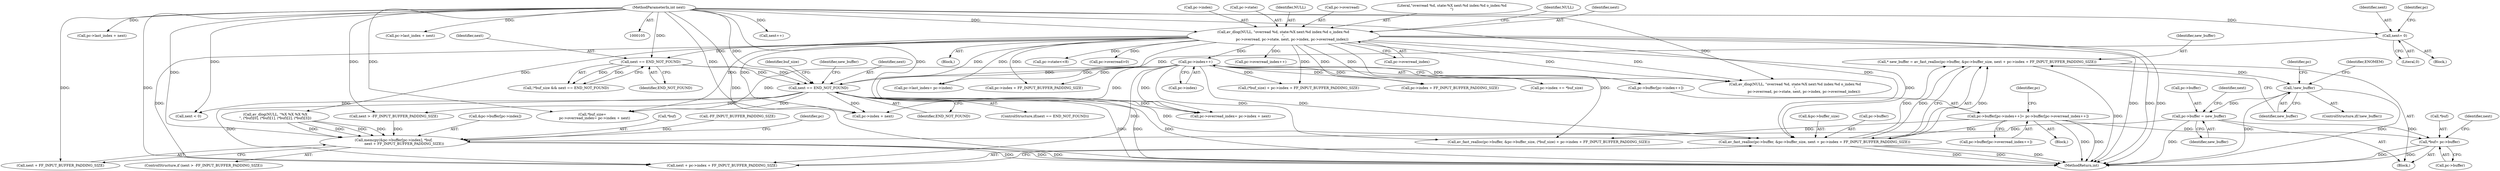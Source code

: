 digraph "0_FFmpeg_f31011e9abfb2ae75bb32bc44e2c34194c8dc40a@pointer" {
"1000273" [label="(Call,* new_buffer = av_fast_realloc(pc->buffer, &pc->buffer_size, next + pc->index + FF_INPUT_BUFFER_PADDING_SIZE))"];
"1000275" [label="(Call,av_fast_realloc(pc->buffer, &pc->buffer_size, next + pc->index + FF_INPUT_BUFFER_PADDING_SIZE))"];
"1000162" [label="(Call,pc->buffer[pc->index++]= pc->buffer[pc->overread_index++])"];
"1000107" [label="(MethodParameterIn,int next)"];
"1000199" [label="(Call,next == END_NOT_FOUND)"];
"1000116" [label="(Call,av_dlog(NULL, \"overread %d, state:%X next:%d index:%d o_index:%d\n\",\n                pc->overread, pc->state, next, pc->index, pc->overread_index))"];
"1000184" [label="(Call,next == END_NOT_FOUND)"];
"1000188" [label="(Call,next= 0)"];
"1000167" [label="(Call,pc->index++)"];
"1000291" [label="(Call,!new_buffer)"];
"1000296" [label="(Call,pc->buffer = new_buffer)"];
"1000306" [label="(Call,memcpy(&pc->buffer[pc->index], *buf,\n                   next + FF_INPUT_BUFFER_PADDING_SIZE))"];
"1000325" [label="(Call,*buf= pc->buffer)"];
"1000285" [label="(Call,pc->index + FF_INPUT_BUFFER_PADDING_SIZE)"];
"1000292" [label="(Identifier,new_buffer)"];
"1000279" [label="(Call,&pc->buffer_size)"];
"1000325" [label="(Call,*buf= pc->buffer)"];
"1000188" [label="(Call,next= 0)"];
"1000385" [label="(Call,av_dlog(NULL, \"overread %d, state:%X next:%d index:%d o_index:%d\n\",\n                pc->overread, pc->state, next, pc->index, pc->overread_index))"];
"1000198" [label="(ControlStructure,if(next == END_NOT_FOUND))"];
"1000126" [label="(Call,pc->index)"];
"1000175" [label="(Call,pc->overread_index++)"];
"1000307" [label="(Call,&pc->buffer[pc->index])"];
"1000326" [label="(Call,*buf)"];
"1000315" [label="(Call,*buf)"];
"1000258" [label="(Call,pc->overread_index= pc->index + next)"];
"1000122" [label="(Call,pc->state)"];
"1000246" [label="(Call,pc->index += *buf_size)"];
"1000191" [label="(Call,pc->last_index= pc->index)"];
"1000257" [label="(Identifier,buf_size)"];
"1000273" [label="(Call,* new_buffer = av_fast_realloc(pc->buffer, &pc->buffer_size, next + pc->index + FF_INPUT_BUFFER_PADDING_SIZE))"];
"1000335" [label="(Call,next++)"];
"1000422" [label="(MethodReturn,int)"];
"1000186" [label="(Identifier,END_NOT_FOUND)"];
"1000297" [label="(Call,pc->buffer)"];
"1000291" [label="(Call,!new_buffer)"];
"1000167" [label="(Call,pc->index++)"];
"1000371" [label="(Call,pc->last_index + next)"];
"1000332" [label="(Call,next < 0)"];
"1000180" [label="(Call,!*buf_size && next == END_NOT_FOUND)"];
"1000206" [label="(Call,av_fast_realloc(pc->buffer, &pc->buffer_size, (*buf_size) + pc->index + FF_INPUT_BUFFER_PADDING_SIZE))"];
"1000205" [label="(Identifier,new_buffer)"];
"1000303" [label="(Identifier,next)"];
"1000117" [label="(Identifier,NULL)"];
"1000295" [label="(Identifier,ENOMEM)"];
"1000171" [label="(Call,pc->buffer[pc->overread_index++])"];
"1000301" [label="(ControlStructure,if (next > -FF_INPUT_BUFFER_PADDING_SIZE))"];
"1000189" [label="(Identifier,next)"];
"1000184" [label="(Call,next == END_NOT_FOUND)"];
"1000161" [label="(Block,)"];
"1000190" [label="(Literal,0)"];
"1000119" [label="(Call,pc->overread)"];
"1000271" [label="(Block,)"];
"1000118" [label="(Literal,\"overread %d, state:%X next:%d index:%d o_index:%d\n\")"];
"1000290" [label="(ControlStructure,if(!new_buffer))"];
"1000214" [label="(Call,(*buf_size) + pc->index + FF_INPUT_BUFFER_PADDING_SIZE)"];
"1000298" [label="(Identifier,pc)"];
"1000200" [label="(Identifier,next)"];
"1000129" [label="(Call,pc->overread_index)"];
"1000217" [label="(Call,pc->index + FF_INPUT_BUFFER_PADDING_SIZE)"];
"1000133" [label="(Identifier,NULL)"];
"1000300" [label="(Identifier,new_buffer)"];
"1000107" [label="(MethodParameterIn,int next)"];
"1000159" [label="(Identifier,pc)"];
"1000125" [label="(Identifier,next)"];
"1000162" [label="(Call,pc->buffer[pc->index++]= pc->buffer[pc->overread_index++])"];
"1000187" [label="(Block,)"];
"1000255" [label="(Call,*buf_size=\n    pc->overread_index= pc->index + next)"];
"1000168" [label="(Call,pc->index)"];
"1000304" [label="(Call,-FF_INPUT_BUFFER_PADDING_SIZE)"];
"1000163" [label="(Call,pc->buffer[pc->index++])"];
"1000322" [label="(Identifier,pc)"];
"1000275" [label="(Call,av_fast_realloc(pc->buffer, &pc->buffer_size, next + pc->index + FF_INPUT_BUFFER_PADDING_SIZE))"];
"1000116" [label="(Call,av_dlog(NULL, \"overread %d, state:%X next:%d index:%d o_index:%d\n\",\n                pc->overread, pc->state, next, pc->index, pc->overread_index))"];
"1000201" [label="(Identifier,END_NOT_FOUND)"];
"1000115" [label="(Block,)"];
"1000283" [label="(Call,next + pc->index + FF_INPUT_BUFFER_PADDING_SIZE)"];
"1000306" [label="(Call,memcpy(&pc->buffer[pc->index], *buf,\n                   next + FF_INPUT_BUFFER_PADDING_SIZE))"];
"1000274" [label="(Identifier,new_buffer)"];
"1000343" [label="(Call,pc->state<<8)"];
"1000132" [label="(Call,av_dlog(NULL, \"%X %X %X %X\n\", (*buf)[0], (*buf)[1], (*buf)[2], (*buf)[3]))"];
"1000152" [label="(Call,pc->overread>0)"];
"1000276" [label="(Call,pc->buffer)"];
"1000333" [label="(Identifier,next)"];
"1000317" [label="(Call,next + FF_INPUT_BUFFER_PADDING_SIZE)"];
"1000328" [label="(Call,pc->buffer)"];
"1000185" [label="(Identifier,next)"];
"1000199" [label="(Call,next == END_NOT_FOUND)"];
"1000262" [label="(Call,pc->index + next)"];
"1000352" [label="(Call,pc->last_index + next)"];
"1000193" [label="(Identifier,pc)"];
"1000302" [label="(Call,next > -FF_INPUT_BUFFER_PADDING_SIZE)"];
"1000296" [label="(Call,pc->buffer = new_buffer)"];
"1000273" -> "1000271"  [label="AST: "];
"1000273" -> "1000275"  [label="CFG: "];
"1000274" -> "1000273"  [label="AST: "];
"1000275" -> "1000273"  [label="AST: "];
"1000292" -> "1000273"  [label="CFG: "];
"1000273" -> "1000422"  [label="DDG: "];
"1000275" -> "1000273"  [label="DDG: "];
"1000275" -> "1000273"  [label="DDG: "];
"1000275" -> "1000273"  [label="DDG: "];
"1000273" -> "1000291"  [label="DDG: "];
"1000275" -> "1000283"  [label="CFG: "];
"1000276" -> "1000275"  [label="AST: "];
"1000279" -> "1000275"  [label="AST: "];
"1000283" -> "1000275"  [label="AST: "];
"1000275" -> "1000422"  [label="DDG: "];
"1000275" -> "1000422"  [label="DDG: "];
"1000275" -> "1000422"  [label="DDG: "];
"1000162" -> "1000275"  [label="DDG: "];
"1000107" -> "1000275"  [label="DDG: "];
"1000199" -> "1000275"  [label="DDG: "];
"1000167" -> "1000275"  [label="DDG: "];
"1000116" -> "1000275"  [label="DDG: "];
"1000162" -> "1000161"  [label="AST: "];
"1000162" -> "1000171"  [label="CFG: "];
"1000163" -> "1000162"  [label="AST: "];
"1000171" -> "1000162"  [label="AST: "];
"1000159" -> "1000162"  [label="CFG: "];
"1000162" -> "1000422"  [label="DDG: "];
"1000162" -> "1000422"  [label="DDG: "];
"1000162" -> "1000206"  [label="DDG: "];
"1000162" -> "1000325"  [label="DDG: "];
"1000107" -> "1000105"  [label="AST: "];
"1000107" -> "1000422"  [label="DDG: "];
"1000107" -> "1000116"  [label="DDG: "];
"1000107" -> "1000184"  [label="DDG: "];
"1000107" -> "1000188"  [label="DDG: "];
"1000107" -> "1000199"  [label="DDG: "];
"1000107" -> "1000255"  [label="DDG: "];
"1000107" -> "1000258"  [label="DDG: "];
"1000107" -> "1000262"  [label="DDG: "];
"1000107" -> "1000283"  [label="DDG: "];
"1000107" -> "1000302"  [label="DDG: "];
"1000107" -> "1000306"  [label="DDG: "];
"1000107" -> "1000317"  [label="DDG: "];
"1000107" -> "1000332"  [label="DDG: "];
"1000107" -> "1000335"  [label="DDG: "];
"1000107" -> "1000352"  [label="DDG: "];
"1000107" -> "1000371"  [label="DDG: "];
"1000107" -> "1000385"  [label="DDG: "];
"1000199" -> "1000198"  [label="AST: "];
"1000199" -> "1000201"  [label="CFG: "];
"1000200" -> "1000199"  [label="AST: "];
"1000201" -> "1000199"  [label="AST: "];
"1000205" -> "1000199"  [label="CFG: "];
"1000257" -> "1000199"  [label="CFG: "];
"1000199" -> "1000422"  [label="DDG: "];
"1000199" -> "1000422"  [label="DDG: "];
"1000199" -> "1000422"  [label="DDG: "];
"1000116" -> "1000199"  [label="DDG: "];
"1000184" -> "1000199"  [label="DDG: "];
"1000184" -> "1000199"  [label="DDG: "];
"1000188" -> "1000199"  [label="DDG: "];
"1000199" -> "1000255"  [label="DDG: "];
"1000199" -> "1000258"  [label="DDG: "];
"1000199" -> "1000262"  [label="DDG: "];
"1000199" -> "1000283"  [label="DDG: "];
"1000199" -> "1000302"  [label="DDG: "];
"1000199" -> "1000332"  [label="DDG: "];
"1000116" -> "1000115"  [label="AST: "];
"1000116" -> "1000129"  [label="CFG: "];
"1000117" -> "1000116"  [label="AST: "];
"1000118" -> "1000116"  [label="AST: "];
"1000119" -> "1000116"  [label="AST: "];
"1000122" -> "1000116"  [label="AST: "];
"1000125" -> "1000116"  [label="AST: "];
"1000126" -> "1000116"  [label="AST: "];
"1000129" -> "1000116"  [label="AST: "];
"1000133" -> "1000116"  [label="CFG: "];
"1000116" -> "1000422"  [label="DDG: "];
"1000116" -> "1000422"  [label="DDG: "];
"1000116" -> "1000422"  [label="DDG: "];
"1000116" -> "1000132"  [label="DDG: "];
"1000116" -> "1000152"  [label="DDG: "];
"1000116" -> "1000167"  [label="DDG: "];
"1000116" -> "1000175"  [label="DDG: "];
"1000116" -> "1000184"  [label="DDG: "];
"1000116" -> "1000191"  [label="DDG: "];
"1000116" -> "1000206"  [label="DDG: "];
"1000116" -> "1000214"  [label="DDG: "];
"1000116" -> "1000217"  [label="DDG: "];
"1000116" -> "1000246"  [label="DDG: "];
"1000116" -> "1000255"  [label="DDG: "];
"1000116" -> "1000258"  [label="DDG: "];
"1000116" -> "1000262"  [label="DDG: "];
"1000116" -> "1000283"  [label="DDG: "];
"1000116" -> "1000285"  [label="DDG: "];
"1000116" -> "1000343"  [label="DDG: "];
"1000116" -> "1000385"  [label="DDG: "];
"1000116" -> "1000385"  [label="DDG: "];
"1000184" -> "1000180"  [label="AST: "];
"1000184" -> "1000186"  [label="CFG: "];
"1000185" -> "1000184"  [label="AST: "];
"1000186" -> "1000184"  [label="AST: "];
"1000180" -> "1000184"  [label="CFG: "];
"1000184" -> "1000180"  [label="DDG: "];
"1000184" -> "1000180"  [label="DDG: "];
"1000188" -> "1000187"  [label="AST: "];
"1000188" -> "1000190"  [label="CFG: "];
"1000189" -> "1000188"  [label="AST: "];
"1000190" -> "1000188"  [label="AST: "];
"1000193" -> "1000188"  [label="CFG: "];
"1000167" -> "1000163"  [label="AST: "];
"1000167" -> "1000168"  [label="CFG: "];
"1000168" -> "1000167"  [label="AST: "];
"1000163" -> "1000167"  [label="CFG: "];
"1000167" -> "1000191"  [label="DDG: "];
"1000167" -> "1000206"  [label="DDG: "];
"1000167" -> "1000214"  [label="DDG: "];
"1000167" -> "1000217"  [label="DDG: "];
"1000167" -> "1000246"  [label="DDG: "];
"1000167" -> "1000255"  [label="DDG: "];
"1000167" -> "1000258"  [label="DDG: "];
"1000167" -> "1000262"  [label="DDG: "];
"1000167" -> "1000283"  [label="DDG: "];
"1000167" -> "1000285"  [label="DDG: "];
"1000167" -> "1000385"  [label="DDG: "];
"1000291" -> "1000290"  [label="AST: "];
"1000291" -> "1000292"  [label="CFG: "];
"1000292" -> "1000291"  [label="AST: "];
"1000295" -> "1000291"  [label="CFG: "];
"1000298" -> "1000291"  [label="CFG: "];
"1000291" -> "1000422"  [label="DDG: "];
"1000291" -> "1000422"  [label="DDG: "];
"1000291" -> "1000296"  [label="DDG: "];
"1000296" -> "1000271"  [label="AST: "];
"1000296" -> "1000300"  [label="CFG: "];
"1000297" -> "1000296"  [label="AST: "];
"1000300" -> "1000296"  [label="AST: "];
"1000303" -> "1000296"  [label="CFG: "];
"1000296" -> "1000422"  [label="DDG: "];
"1000296" -> "1000306"  [label="DDG: "];
"1000296" -> "1000325"  [label="DDG: "];
"1000306" -> "1000301"  [label="AST: "];
"1000306" -> "1000317"  [label="CFG: "];
"1000307" -> "1000306"  [label="AST: "];
"1000315" -> "1000306"  [label="AST: "];
"1000317" -> "1000306"  [label="AST: "];
"1000322" -> "1000306"  [label="CFG: "];
"1000306" -> "1000422"  [label="DDG: "];
"1000306" -> "1000422"  [label="DDG: "];
"1000306" -> "1000422"  [label="DDG: "];
"1000132" -> "1000306"  [label="DDG: "];
"1000132" -> "1000306"  [label="DDG: "];
"1000132" -> "1000306"  [label="DDG: "];
"1000132" -> "1000306"  [label="DDG: "];
"1000302" -> "1000306"  [label="DDG: "];
"1000304" -> "1000306"  [label="DDG: "];
"1000325" -> "1000271"  [label="AST: "];
"1000325" -> "1000328"  [label="CFG: "];
"1000326" -> "1000325"  [label="AST: "];
"1000328" -> "1000325"  [label="AST: "];
"1000333" -> "1000325"  [label="CFG: "];
"1000325" -> "1000422"  [label="DDG: "];
"1000325" -> "1000422"  [label="DDG: "];
}

